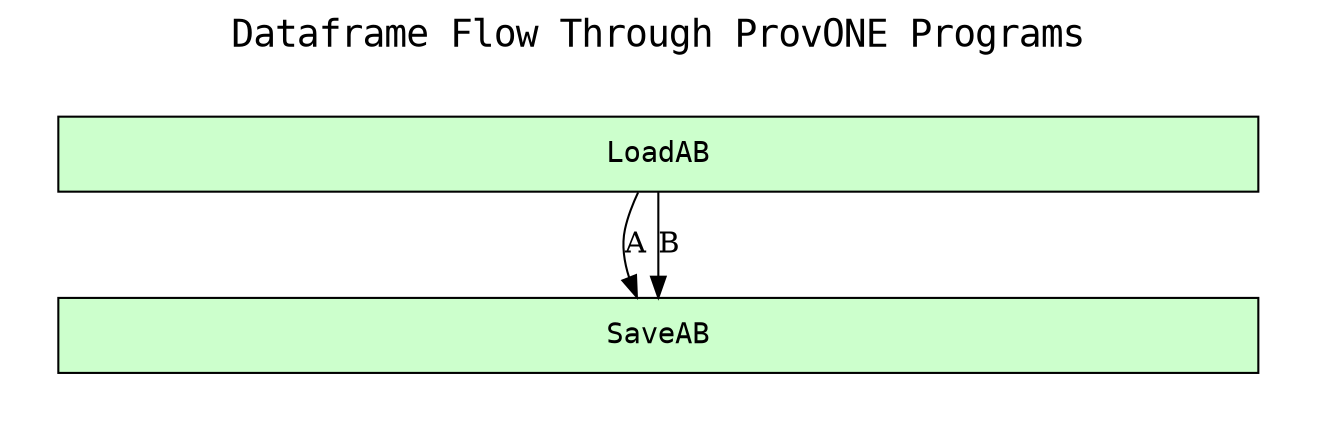 
digraph provone_workflow {
rankdir=TB

fontname=Courier; fontsize=18; labelloc=t
label="Dataframe Flow Through ProvONE Programs"

subgraph cluster_program_graph { label=""; color=white; penwidth=0
subgraph cluster_program_graph_inner { label=""; color=white

# program nodes
node[shape=box style="filled" fillcolor="#CCFFCC" peripheries=1 fontname=Courier]
node[width=8]

"http://wholetale.org/program/1119/step/1" [label="LoadAB"]
"http://wholetale.org/program/1119/step/8" [label="SaveAB"]

# dataframe channels
"http://wholetale.org/program/1119/step/1" -> "http://wholetale.org/program/1119/step/8" [label="A"]
"http://wholetale.org/program/1119/step/1" -> "http://wholetale.org/program/1119/step/8" [label="B"]
}}

}
